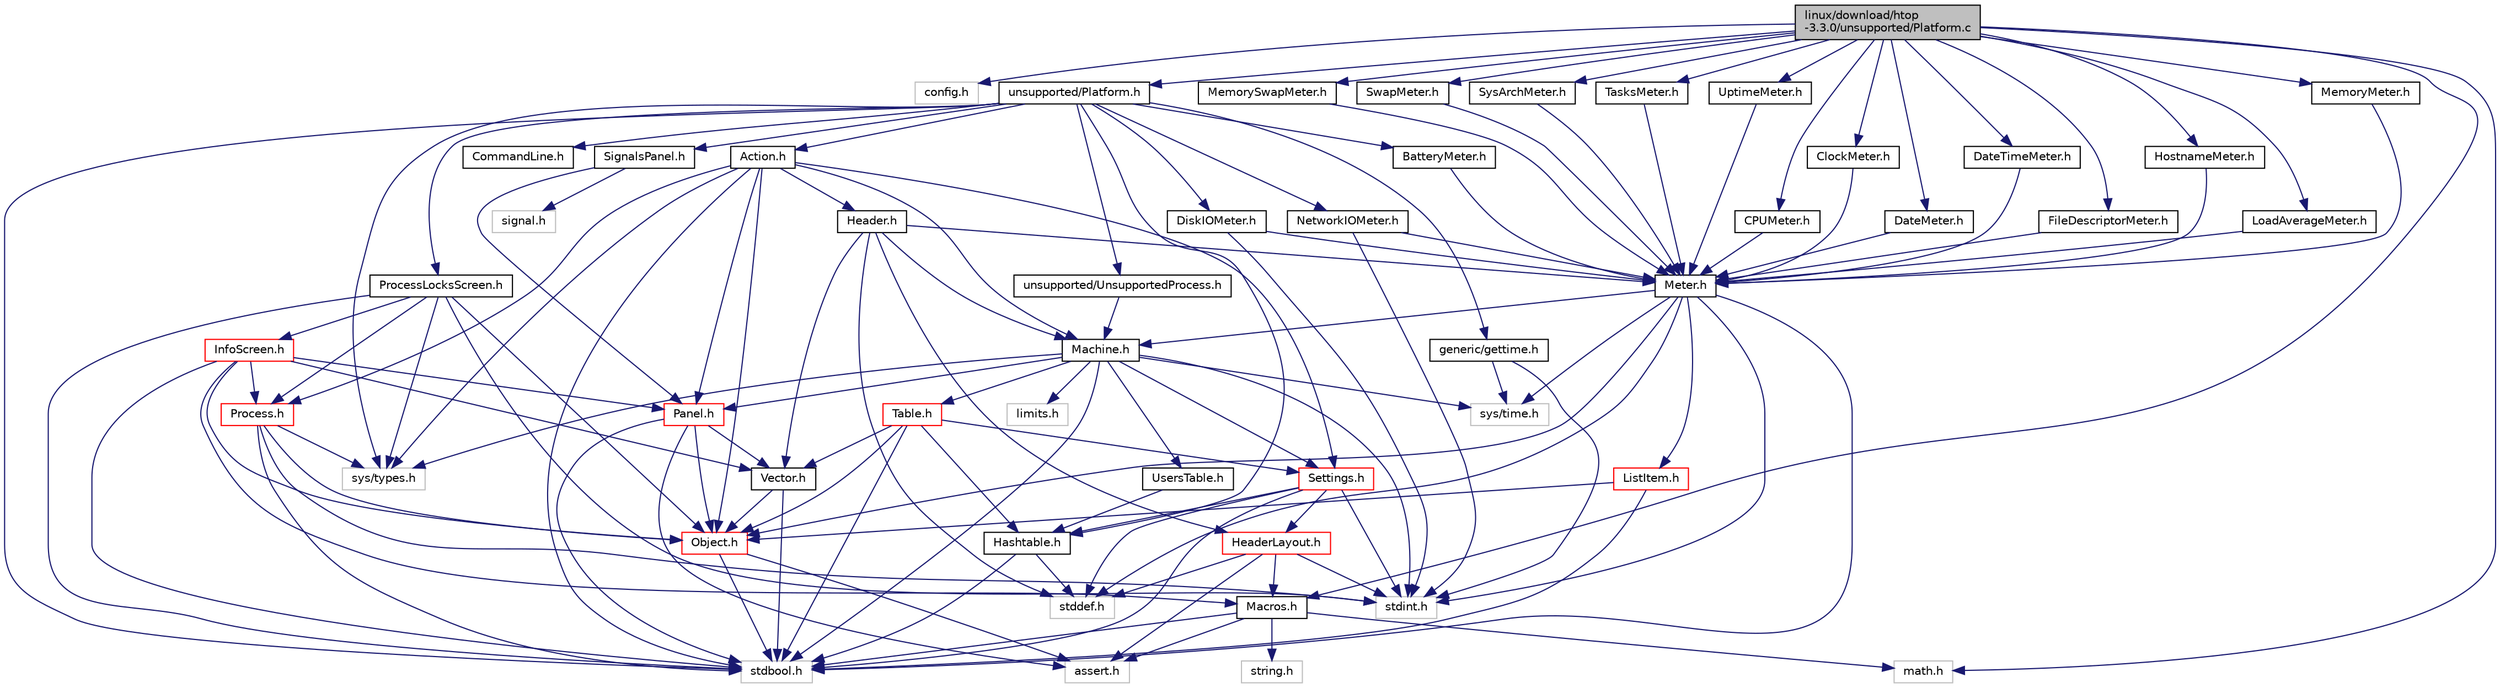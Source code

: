 digraph "linux/download/htop-3.3.0/unsupported/Platform.c"
{
  edge [fontname="Helvetica",fontsize="10",labelfontname="Helvetica",labelfontsize="10"];
  node [fontname="Helvetica",fontsize="10",shape=record];
  Node0 [label="linux/download/htop\l-3.3.0/unsupported/Platform.c",height=0.2,width=0.4,color="black", fillcolor="grey75", style="filled", fontcolor="black"];
  Node0 -> Node1 [color="midnightblue",fontsize="10",style="solid"];
  Node1 [label="config.h",height=0.2,width=0.4,color="grey75", fillcolor="white", style="filled"];
  Node0 -> Node2 [color="midnightblue",fontsize="10",style="solid"];
  Node2 [label="unsupported/Platform.h",height=0.2,width=0.4,color="black", fillcolor="white", style="filled",URL="$unsupported_2Platform_8h.html"];
  Node2 -> Node3 [color="midnightblue",fontsize="10",style="solid"];
  Node3 [label="stdbool.h",height=0.2,width=0.4,color="grey75", fillcolor="white", style="filled"];
  Node2 -> Node4 [color="midnightblue",fontsize="10",style="solid"];
  Node4 [label="sys/types.h",height=0.2,width=0.4,color="grey75", fillcolor="white", style="filled"];
  Node2 -> Node5 [color="midnightblue",fontsize="10",style="solid"];
  Node5 [label="Action.h",height=0.2,width=0.4,color="black", fillcolor="white", style="filled",URL="$Action_8h.html"];
  Node5 -> Node3 [color="midnightblue",fontsize="10",style="solid"];
  Node5 -> Node4 [color="midnightblue",fontsize="10",style="solid"];
  Node5 -> Node6 [color="midnightblue",fontsize="10",style="solid"];
  Node6 [label="Header.h",height=0.2,width=0.4,color="black", fillcolor="white", style="filled",URL="$linux_2download_2htop-3_83_80_2Header_8h.html"];
  Node6 -> Node7 [color="midnightblue",fontsize="10",style="solid"];
  Node7 [label="stddef.h",height=0.2,width=0.4,color="grey75", fillcolor="white", style="filled"];
  Node6 -> Node8 [color="midnightblue",fontsize="10",style="solid"];
  Node8 [label="HeaderLayout.h",height=0.2,width=0.4,color="red", fillcolor="white", style="filled",URL="$HeaderLayout_8h.html"];
  Node8 -> Node9 [color="midnightblue",fontsize="10",style="solid"];
  Node9 [label="assert.h",height=0.2,width=0.4,color="grey75", fillcolor="white", style="filled"];
  Node8 -> Node7 [color="midnightblue",fontsize="10",style="solid"];
  Node8 -> Node10 [color="midnightblue",fontsize="10",style="solid"];
  Node10 [label="stdint.h",height=0.2,width=0.4,color="grey75", fillcolor="white", style="filled"];
  Node8 -> Node11 [color="midnightblue",fontsize="10",style="solid"];
  Node11 [label="Macros.h",height=0.2,width=0.4,color="black", fillcolor="white", style="filled",URL="$Macros_8h.html"];
  Node11 -> Node9 [color="midnightblue",fontsize="10",style="solid"];
  Node11 -> Node12 [color="midnightblue",fontsize="10",style="solid"];
  Node12 [label="math.h",height=0.2,width=0.4,color="grey75", fillcolor="white", style="filled"];
  Node11 -> Node3 [color="midnightblue",fontsize="10",style="solid"];
  Node11 -> Node13 [color="midnightblue",fontsize="10",style="solid"];
  Node13 [label="string.h",height=0.2,width=0.4,color="grey75", fillcolor="white", style="filled"];
  Node6 -> Node21 [color="midnightblue",fontsize="10",style="solid"];
  Node21 [label="Machine.h",height=0.2,width=0.4,color="black", fillcolor="white", style="filled",URL="$Machine_8h.html"];
  Node21 -> Node22 [color="midnightblue",fontsize="10",style="solid"];
  Node22 [label="limits.h",height=0.2,width=0.4,color="grey75", fillcolor="white", style="filled"];
  Node21 -> Node3 [color="midnightblue",fontsize="10",style="solid"];
  Node21 -> Node10 [color="midnightblue",fontsize="10",style="solid"];
  Node21 -> Node23 [color="midnightblue",fontsize="10",style="solid"];
  Node23 [label="sys/time.h",height=0.2,width=0.4,color="grey75", fillcolor="white", style="filled"];
  Node21 -> Node4 [color="midnightblue",fontsize="10",style="solid"];
  Node21 -> Node24 [color="midnightblue",fontsize="10",style="solid"];
  Node24 [label="Panel.h",height=0.2,width=0.4,color="red", fillcolor="white", style="filled",URL="$Panel_8h.html"];
  Node24 -> Node9 [color="midnightblue",fontsize="10",style="solid"];
  Node24 -> Node3 [color="midnightblue",fontsize="10",style="solid"];
  Node24 -> Node30 [color="midnightblue",fontsize="10",style="solid"];
  Node30 [label="Object.h",height=0.2,width=0.4,color="red", fillcolor="white", style="filled",URL="$Object_8h.html"];
  Node30 -> Node9 [color="midnightblue",fontsize="10",style="solid"];
  Node30 -> Node3 [color="midnightblue",fontsize="10",style="solid"];
  Node24 -> Node35 [color="midnightblue",fontsize="10",style="solid"];
  Node35 [label="Vector.h",height=0.2,width=0.4,color="black", fillcolor="white", style="filled",URL="$Vector_8h.html"];
  Node35 -> Node30 [color="midnightblue",fontsize="10",style="solid"];
  Node35 -> Node3 [color="midnightblue",fontsize="10",style="solid"];
  Node21 -> Node27 [color="midnightblue",fontsize="10",style="solid"];
  Node27 [label="Settings.h",height=0.2,width=0.4,color="red", fillcolor="white", style="filled",URL="$Settings_8h.html"];
  Node27 -> Node3 [color="midnightblue",fontsize="10",style="solid"];
  Node27 -> Node7 [color="midnightblue",fontsize="10",style="solid"];
  Node27 -> Node10 [color="midnightblue",fontsize="10",style="solid"];
  Node27 -> Node28 [color="midnightblue",fontsize="10",style="solid"];
  Node28 [label="Hashtable.h",height=0.2,width=0.4,color="black", fillcolor="white", style="filled",URL="$Hashtable_8h.html"];
  Node28 -> Node3 [color="midnightblue",fontsize="10",style="solid"];
  Node28 -> Node7 [color="midnightblue",fontsize="10",style="solid"];
  Node27 -> Node8 [color="midnightblue",fontsize="10",style="solid"];
  Node21 -> Node36 [color="midnightblue",fontsize="10",style="solid"];
  Node36 [label="Table.h",height=0.2,width=0.4,color="red", fillcolor="white", style="filled",URL="$Table_8h.html"];
  Node36 -> Node3 [color="midnightblue",fontsize="10",style="solid"];
  Node36 -> Node28 [color="midnightblue",fontsize="10",style="solid"];
  Node36 -> Node30 [color="midnightblue",fontsize="10",style="solid"];
  Node36 -> Node27 [color="midnightblue",fontsize="10",style="solid"];
  Node36 -> Node35 [color="midnightblue",fontsize="10",style="solid"];
  Node21 -> Node37 [color="midnightblue",fontsize="10",style="solid"];
  Node37 [label="UsersTable.h",height=0.2,width=0.4,color="black", fillcolor="white", style="filled",URL="$UsersTable_8h.html"];
  Node37 -> Node28 [color="midnightblue",fontsize="10",style="solid"];
  Node6 -> Node38 [color="midnightblue",fontsize="10",style="solid"];
  Node38 [label="Meter.h",height=0.2,width=0.4,color="black", fillcolor="white", style="filled",URL="$Meter_8h.html"];
  Node38 -> Node3 [color="midnightblue",fontsize="10",style="solid"];
  Node38 -> Node7 [color="midnightblue",fontsize="10",style="solid"];
  Node38 -> Node10 [color="midnightblue",fontsize="10",style="solid"];
  Node38 -> Node23 [color="midnightblue",fontsize="10",style="solid"];
  Node38 -> Node39 [color="midnightblue",fontsize="10",style="solid"];
  Node39 [label="ListItem.h",height=0.2,width=0.4,color="red", fillcolor="white", style="filled",URL="$ListItem_8h.html"];
  Node39 -> Node3 [color="midnightblue",fontsize="10",style="solid"];
  Node39 -> Node30 [color="midnightblue",fontsize="10",style="solid"];
  Node38 -> Node21 [color="midnightblue",fontsize="10",style="solid"];
  Node38 -> Node30 [color="midnightblue",fontsize="10",style="solid"];
  Node6 -> Node35 [color="midnightblue",fontsize="10",style="solid"];
  Node5 -> Node21 [color="midnightblue",fontsize="10",style="solid"];
  Node5 -> Node30 [color="midnightblue",fontsize="10",style="solid"];
  Node5 -> Node24 [color="midnightblue",fontsize="10",style="solid"];
  Node5 -> Node40 [color="midnightblue",fontsize="10",style="solid"];
  Node40 [label="Process.h",height=0.2,width=0.4,color="red", fillcolor="white", style="filled",URL="$Process_8h.html"];
  Node40 -> Node3 [color="midnightblue",fontsize="10",style="solid"];
  Node40 -> Node10 [color="midnightblue",fontsize="10",style="solid"];
  Node40 -> Node4 [color="midnightblue",fontsize="10",style="solid"];
  Node40 -> Node30 [color="midnightblue",fontsize="10",style="solid"];
  Node5 -> Node27 [color="midnightblue",fontsize="10",style="solid"];
  Node2 -> Node41 [color="midnightblue",fontsize="10",style="solid"];
  Node41 [label="BatteryMeter.h",height=0.2,width=0.4,color="black", fillcolor="white", style="filled",URL="$BatteryMeter_8h.html"];
  Node41 -> Node38 [color="midnightblue",fontsize="10",style="solid"];
  Node2 -> Node42 [color="midnightblue",fontsize="10",style="solid"];
  Node42 [label="DiskIOMeter.h",height=0.2,width=0.4,color="black", fillcolor="white", style="filled",URL="$DiskIOMeter_8h.html"];
  Node42 -> Node10 [color="midnightblue",fontsize="10",style="solid"];
  Node42 -> Node38 [color="midnightblue",fontsize="10",style="solid"];
  Node2 -> Node28 [color="midnightblue",fontsize="10",style="solid"];
  Node2 -> Node43 [color="midnightblue",fontsize="10",style="solid"];
  Node43 [label="NetworkIOMeter.h",height=0.2,width=0.4,color="black", fillcolor="white", style="filled",URL="$NetworkIOMeter_8h.html"];
  Node43 -> Node10 [color="midnightblue",fontsize="10",style="solid"];
  Node43 -> Node38 [color="midnightblue",fontsize="10",style="solid"];
  Node2 -> Node44 [color="midnightblue",fontsize="10",style="solid"];
  Node44 [label="ProcessLocksScreen.h",height=0.2,width=0.4,color="black", fillcolor="white", style="filled",URL="$ProcessLocksScreen_8h.html"];
  Node44 -> Node3 [color="midnightblue",fontsize="10",style="solid"];
  Node44 -> Node10 [color="midnightblue",fontsize="10",style="solid"];
  Node44 -> Node4 [color="midnightblue",fontsize="10",style="solid"];
  Node44 -> Node45 [color="midnightblue",fontsize="10",style="solid"];
  Node45 [label="InfoScreen.h",height=0.2,width=0.4,color="red", fillcolor="white", style="filled",URL="$InfoScreen_8h.html"];
  Node45 -> Node3 [color="midnightblue",fontsize="10",style="solid"];
  Node45 -> Node11 [color="midnightblue",fontsize="10",style="solid"];
  Node45 -> Node30 [color="midnightblue",fontsize="10",style="solid"];
  Node45 -> Node24 [color="midnightblue",fontsize="10",style="solid"];
  Node45 -> Node40 [color="midnightblue",fontsize="10",style="solid"];
  Node45 -> Node35 [color="midnightblue",fontsize="10",style="solid"];
  Node44 -> Node30 [color="midnightblue",fontsize="10",style="solid"];
  Node44 -> Node40 [color="midnightblue",fontsize="10",style="solid"];
  Node2 -> Node47 [color="midnightblue",fontsize="10",style="solid"];
  Node47 [label="SignalsPanel.h",height=0.2,width=0.4,color="black", fillcolor="white", style="filled",URL="$SignalsPanel_8h.html"];
  Node47 -> Node24 [color="midnightblue",fontsize="10",style="solid"];
  Node47 -> Node48 [color="midnightblue",fontsize="10",style="solid"];
  Node48 [label="signal.h",height=0.2,width=0.4,color="grey75", fillcolor="white", style="filled"];
  Node2 -> Node49 [color="midnightblue",fontsize="10",style="solid"];
  Node49 [label="CommandLine.h",height=0.2,width=0.4,color="black", fillcolor="white", style="filled",URL="$CommandLine_8h.html"];
  Node2 -> Node50 [color="midnightblue",fontsize="10",style="solid"];
  Node50 [label="generic/gettime.h",height=0.2,width=0.4,color="black", fillcolor="white", style="filled",URL="$gettime_8h.html"];
  Node50 -> Node10 [color="midnightblue",fontsize="10",style="solid"];
  Node50 -> Node23 [color="midnightblue",fontsize="10",style="solid"];
  Node2 -> Node51 [color="midnightblue",fontsize="10",style="solid"];
  Node51 [label="unsupported/UnsupportedProcess.h",height=0.2,width=0.4,color="black", fillcolor="white", style="filled",URL="$UnsupportedProcess_8h.html"];
  Node51 -> Node21 [color="midnightblue",fontsize="10",style="solid"];
  Node0 -> Node12 [color="midnightblue",fontsize="10",style="solid"];
  Node0 -> Node52 [color="midnightblue",fontsize="10",style="solid"];
  Node52 [label="CPUMeter.h",height=0.2,width=0.4,color="black", fillcolor="white", style="filled",URL="$CPUMeter_8h.html"];
  Node52 -> Node38 [color="midnightblue",fontsize="10",style="solid"];
  Node0 -> Node53 [color="midnightblue",fontsize="10",style="solid"];
  Node53 [label="ClockMeter.h",height=0.2,width=0.4,color="black", fillcolor="white", style="filled",URL="$ClockMeter_8h.html"];
  Node53 -> Node38 [color="midnightblue",fontsize="10",style="solid"];
  Node0 -> Node54 [color="midnightblue",fontsize="10",style="solid"];
  Node54 [label="DateMeter.h",height=0.2,width=0.4,color="black", fillcolor="white", style="filled",URL="$DateMeter_8h.html"];
  Node54 -> Node38 [color="midnightblue",fontsize="10",style="solid"];
  Node0 -> Node55 [color="midnightblue",fontsize="10",style="solid"];
  Node55 [label="DateTimeMeter.h",height=0.2,width=0.4,color="black", fillcolor="white", style="filled",URL="$DateTimeMeter_8h.html"];
  Node55 -> Node38 [color="midnightblue",fontsize="10",style="solid"];
  Node0 -> Node56 [color="midnightblue",fontsize="10",style="solid"];
  Node56 [label="FileDescriptorMeter.h",height=0.2,width=0.4,color="black", fillcolor="white", style="filled",URL="$FileDescriptorMeter_8h.html"];
  Node56 -> Node38 [color="midnightblue",fontsize="10",style="solid"];
  Node0 -> Node57 [color="midnightblue",fontsize="10",style="solid"];
  Node57 [label="HostnameMeter.h",height=0.2,width=0.4,color="black", fillcolor="white", style="filled",URL="$HostnameMeter_8h.html"];
  Node57 -> Node38 [color="midnightblue",fontsize="10",style="solid"];
  Node0 -> Node58 [color="midnightblue",fontsize="10",style="solid"];
  Node58 [label="LoadAverageMeter.h",height=0.2,width=0.4,color="black", fillcolor="white", style="filled",URL="$LoadAverageMeter_8h.html"];
  Node58 -> Node38 [color="midnightblue",fontsize="10",style="solid"];
  Node0 -> Node11 [color="midnightblue",fontsize="10",style="solid"];
  Node0 -> Node59 [color="midnightblue",fontsize="10",style="solid"];
  Node59 [label="MemoryMeter.h",height=0.2,width=0.4,color="black", fillcolor="white", style="filled",URL="$MemoryMeter_8h.html"];
  Node59 -> Node38 [color="midnightblue",fontsize="10",style="solid"];
  Node0 -> Node60 [color="midnightblue",fontsize="10",style="solid"];
  Node60 [label="MemorySwapMeter.h",height=0.2,width=0.4,color="black", fillcolor="white", style="filled",URL="$MemorySwapMeter_8h.html"];
  Node60 -> Node38 [color="midnightblue",fontsize="10",style="solid"];
  Node0 -> Node61 [color="midnightblue",fontsize="10",style="solid"];
  Node61 [label="SwapMeter.h",height=0.2,width=0.4,color="black", fillcolor="white", style="filled",URL="$SwapMeter_8h.html"];
  Node61 -> Node38 [color="midnightblue",fontsize="10",style="solid"];
  Node0 -> Node62 [color="midnightblue",fontsize="10",style="solid"];
  Node62 [label="SysArchMeter.h",height=0.2,width=0.4,color="black", fillcolor="white", style="filled",URL="$SysArchMeter_8h.html"];
  Node62 -> Node38 [color="midnightblue",fontsize="10",style="solid"];
  Node0 -> Node63 [color="midnightblue",fontsize="10",style="solid"];
  Node63 [label="TasksMeter.h",height=0.2,width=0.4,color="black", fillcolor="white", style="filled",URL="$TasksMeter_8h.html"];
  Node63 -> Node38 [color="midnightblue",fontsize="10",style="solid"];
  Node0 -> Node64 [color="midnightblue",fontsize="10",style="solid"];
  Node64 [label="UptimeMeter.h",height=0.2,width=0.4,color="black", fillcolor="white", style="filled",URL="$UptimeMeter_8h.html"];
  Node64 -> Node38 [color="midnightblue",fontsize="10",style="solid"];
}
